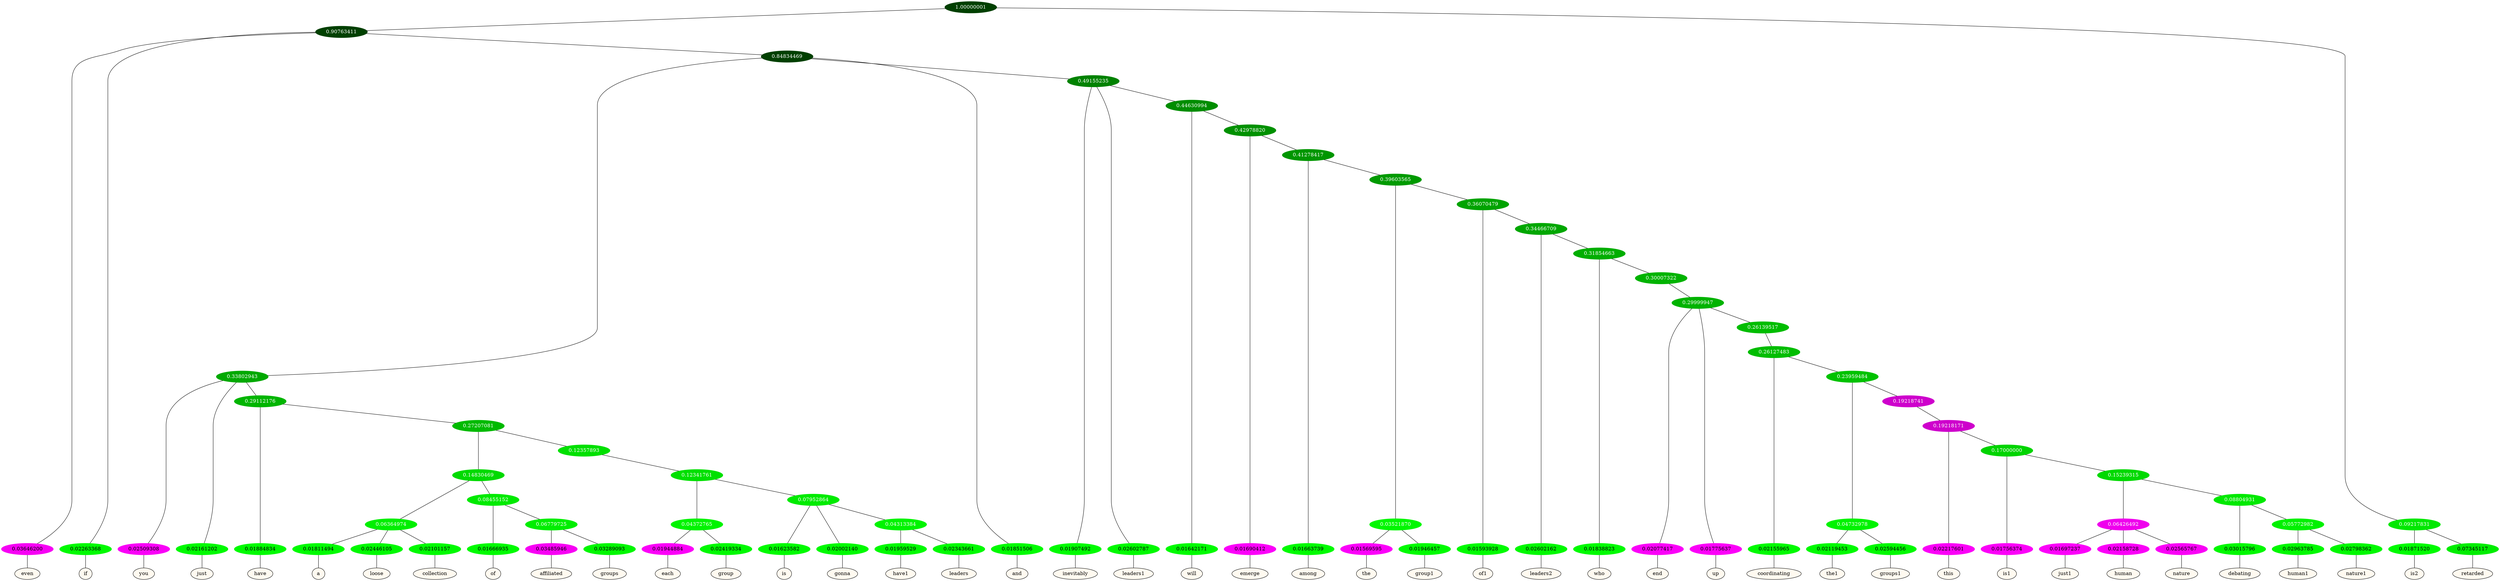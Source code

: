 graph {
	node [format=png height=0.15 nodesep=0.001 ordering=out overlap=prism overlap_scaling=0.01 ranksep=0.001 ratio=0.2 style=filled width=0.15]
	{
		rank=same
		a_w_3 [label=even color=black fillcolor=floralwhite style="filled,solid"]
		a_w_4 [label=if color=black fillcolor=floralwhite style="filled,solid"]
		a_w_11 [label=you color=black fillcolor=floralwhite style="filled,solid"]
		a_w_12 [label=just color=black fillcolor=floralwhite style="filled,solid"]
		a_w_17 [label=have color=black fillcolor=floralwhite style="filled,solid"]
		a_w_30 [label=a color=black fillcolor=floralwhite style="filled,solid"]
		a_w_31 [label=loose color=black fillcolor=floralwhite style="filled,solid"]
		a_w_32 [label=collection color=black fillcolor=floralwhite style="filled,solid"]
		a_w_33 [label=of color=black fillcolor=floralwhite style="filled,solid"]
		a_w_39 [label=affiliated color=black fillcolor=floralwhite style="filled,solid"]
		a_w_40 [label=groups color=black fillcolor=floralwhite style="filled,solid"]
		a_w_41 [label=each color=black fillcolor=floralwhite style="filled,solid"]
		a_w_42 [label=group color=black fillcolor=floralwhite style="filled,solid"]
		a_w_43 [label=is color=black fillcolor=floralwhite style="filled,solid"]
		a_w_44 [label=gonna color=black fillcolor=floralwhite style="filled,solid"]
		a_w_50 [label=have1 color=black fillcolor=floralwhite style="filled,solid"]
		a_w_51 [label=leaders color=black fillcolor=floralwhite style="filled,solid"]
		a_w_9 [label=and color=black fillcolor=floralwhite style="filled,solid"]
		a_w_14 [label=inevitably color=black fillcolor=floralwhite style="filled,solid"]
		a_w_15 [label=leaders1 color=black fillcolor=floralwhite style="filled,solid"]
		a_w_19 [label=will color=black fillcolor=floralwhite style="filled,solid"]
		a_w_23 [label=emerge color=black fillcolor=floralwhite style="filled,solid"]
		a_w_28 [label=among color=black fillcolor=floralwhite style="filled,solid"]
		a_w_46 [label=the color=black fillcolor=floralwhite style="filled,solid"]
		a_w_47 [label=group1 color=black fillcolor=floralwhite style="filled,solid"]
		a_w_48 [label=of1 color=black fillcolor=floralwhite style="filled,solid"]
		a_w_52 [label=leaders2 color=black fillcolor=floralwhite style="filled,solid"]
		a_w_54 [label=who color=black fillcolor=floralwhite style="filled,solid"]
		a_w_57 [label=end color=black fillcolor=floralwhite style="filled,solid"]
		a_w_58 [label=up color=black fillcolor=floralwhite style="filled,solid"]
		a_w_61 [label=coordinating color=black fillcolor=floralwhite style="filled,solid"]
		a_w_65 [label=the1 color=black fillcolor=floralwhite style="filled,solid"]
		a_w_66 [label=groups1 color=black fillcolor=floralwhite style="filled,solid"]
		a_w_68 [label=this color=black fillcolor=floralwhite style="filled,solid"]
		a_w_70 [label=is1 color=black fillcolor=floralwhite style="filled,solid"]
		a_w_74 [label=just1 color=black fillcolor=floralwhite style="filled,solid"]
		a_w_75 [label=human color=black fillcolor=floralwhite style="filled,solid"]
		a_w_76 [label=nature color=black fillcolor=floralwhite style="filled,solid"]
		a_w_77 [label=debating color=black fillcolor=floralwhite style="filled,solid"]
		a_w_79 [label=human1 color=black fillcolor=floralwhite style="filled,solid"]
		a_w_80 [label=nature1 color=black fillcolor=floralwhite style="filled,solid"]
		a_w_6 [label=is2 color=black fillcolor=floralwhite style="filled,solid"]
		a_w_7 [label=retarded color=black fillcolor=floralwhite style="filled,solid"]
	}
	a_n_3 -- a_w_3
	a_n_4 -- a_w_4
	a_n_11 -- a_w_11
	a_n_12 -- a_w_12
	a_n_17 -- a_w_17
	a_n_30 -- a_w_30
	a_n_31 -- a_w_31
	a_n_32 -- a_w_32
	a_n_33 -- a_w_33
	a_n_39 -- a_w_39
	a_n_40 -- a_w_40
	a_n_41 -- a_w_41
	a_n_42 -- a_w_42
	a_n_43 -- a_w_43
	a_n_44 -- a_w_44
	a_n_50 -- a_w_50
	a_n_51 -- a_w_51
	a_n_9 -- a_w_9
	a_n_14 -- a_w_14
	a_n_15 -- a_w_15
	a_n_19 -- a_w_19
	a_n_23 -- a_w_23
	a_n_28 -- a_w_28
	a_n_46 -- a_w_46
	a_n_47 -- a_w_47
	a_n_48 -- a_w_48
	a_n_52 -- a_w_52
	a_n_54 -- a_w_54
	a_n_57 -- a_w_57
	a_n_58 -- a_w_58
	a_n_61 -- a_w_61
	a_n_65 -- a_w_65
	a_n_66 -- a_w_66
	a_n_68 -- a_w_68
	a_n_70 -- a_w_70
	a_n_74 -- a_w_74
	a_n_75 -- a_w_75
	a_n_76 -- a_w_76
	a_n_77 -- a_w_77
	a_n_79 -- a_w_79
	a_n_80 -- a_w_80
	a_n_6 -- a_w_6
	a_n_7 -- a_w_7
	{
		rank=same
		a_n_3 [label=0.03646200 color="0.835 1.000 0.964" fontcolor=black]
		a_n_4 [label=0.02263368 color="0.334 1.000 0.977" fontcolor=black]
		a_n_11 [label=0.02509308 color="0.835 1.000 0.975" fontcolor=black]
		a_n_12 [label=0.02161202 color="0.334 1.000 0.978" fontcolor=black]
		a_n_17 [label=0.01884834 color="0.334 1.000 0.981" fontcolor=black]
		a_n_30 [label=0.01811494 color="0.334 1.000 0.982" fontcolor=black]
		a_n_31 [label=0.02446105 color="0.334 1.000 0.976" fontcolor=black]
		a_n_32 [label=0.02101157 color="0.334 1.000 0.979" fontcolor=black]
		a_n_33 [label=0.01666935 color="0.334 1.000 0.983" fontcolor=black]
		a_n_39 [label=0.03485946 color="0.835 1.000 0.965" fontcolor=black]
		a_n_40 [label=0.03289093 color="0.334 1.000 0.967" fontcolor=black]
		a_n_41 [label=0.01944884 color="0.835 1.000 0.981" fontcolor=black]
		a_n_42 [label=0.02419334 color="0.334 1.000 0.976" fontcolor=black]
		a_n_43 [label=0.01623582 color="0.334 1.000 0.984" fontcolor=black]
		a_n_44 [label=0.02002140 color="0.334 1.000 0.980" fontcolor=black]
		a_n_50 [label=0.01959529 color="0.334 1.000 0.980" fontcolor=black]
		a_n_51 [label=0.02343661 color="0.334 1.000 0.977" fontcolor=black]
		a_n_9 [label=0.01851506 color="0.334 1.000 0.981" fontcolor=black]
		a_n_14 [label=0.01907492 color="0.334 1.000 0.981" fontcolor=black]
		a_n_15 [label=0.02602787 color="0.334 1.000 0.974" fontcolor=black]
		a_n_19 [label=0.01642171 color="0.334 1.000 0.984" fontcolor=black]
		a_n_23 [label=0.01690412 color="0.835 1.000 0.983" fontcolor=black]
		a_n_28 [label=0.01663739 color="0.334 1.000 0.983" fontcolor=black]
		a_n_46 [label=0.01569595 color="0.835 1.000 0.984" fontcolor=black]
		a_n_47 [label=0.01946457 color="0.334 1.000 0.981" fontcolor=black]
		a_n_48 [label=0.01593928 color="0.334 1.000 0.984" fontcolor=black]
		a_n_52 [label=0.02602162 color="0.334 1.000 0.974" fontcolor=black]
		a_n_54 [label=0.01838823 color="0.334 1.000 0.982" fontcolor=black]
		a_n_57 [label=0.02077417 color="0.835 1.000 0.979" fontcolor=black]
		a_n_58 [label=0.01775637 color="0.835 1.000 0.982" fontcolor=black]
		a_n_61 [label=0.02155965 color="0.334 1.000 0.978" fontcolor=black]
		a_n_65 [label=0.02119453 color="0.334 1.000 0.979" fontcolor=black]
		a_n_66 [label=0.02594456 color="0.334 1.000 0.974" fontcolor=black]
		a_n_68 [label=0.02217601 color="0.835 1.000 0.978" fontcolor=black]
		a_n_70 [label=0.01756374 color="0.835 1.000 0.982" fontcolor=black]
		a_n_74 [label=0.01697237 color="0.835 1.000 0.983" fontcolor=black]
		a_n_75 [label=0.02158728 color="0.835 1.000 0.978" fontcolor=black]
		a_n_76 [label=0.02565767 color="0.835 1.000 0.974" fontcolor=black]
		a_n_77 [label=0.03015796 color="0.334 1.000 0.970" fontcolor=black]
		a_n_79 [label=0.02963785 color="0.334 1.000 0.970" fontcolor=black]
		a_n_80 [label=0.02798362 color="0.334 1.000 0.972" fontcolor=black]
		a_n_6 [label=0.01871520 color="0.334 1.000 0.981" fontcolor=black]
		a_n_7 [label=0.07345117 color="0.334 1.000 0.927" fontcolor=black]
	}
	a_n_0 [label=1.00000001 color="0.334 1.000 0.250" fontcolor=grey99]
	a_n_1 [label=0.90763411 color="0.334 1.000 0.250" fontcolor=grey99]
	a_n_0 -- a_n_1
	a_n_2 [label=0.09217831 color="0.334 1.000 0.908" fontcolor=grey99]
	a_n_0 -- a_n_2
	a_n_1 -- a_n_3
	a_n_1 -- a_n_4
	a_n_5 [label=0.84834469 color="0.334 1.000 0.250" fontcolor=grey99]
	a_n_1 -- a_n_5
	a_n_2 -- a_n_6
	a_n_2 -- a_n_7
	a_n_8 [label=0.33802943 color="0.334 1.000 0.662" fontcolor=grey99]
	a_n_5 -- a_n_8
	a_n_5 -- a_n_9
	a_n_10 [label=0.49155235 color="0.334 1.000 0.508" fontcolor=grey99]
	a_n_5 -- a_n_10
	a_n_8 -- a_n_11
	a_n_8 -- a_n_12
	a_n_13 [label=0.29112176 color="0.334 1.000 0.709" fontcolor=grey99]
	a_n_8 -- a_n_13
	a_n_10 -- a_n_14
	a_n_10 -- a_n_15
	a_n_16 [label=0.44630994 color="0.334 1.000 0.554" fontcolor=grey99]
	a_n_10 -- a_n_16
	a_n_13 -- a_n_17
	a_n_18 [label=0.27207081 color="0.334 1.000 0.728" fontcolor=grey99]
	a_n_13 -- a_n_18
	a_n_16 -- a_n_19
	a_n_20 [label=0.42978820 color="0.334 1.000 0.570" fontcolor=grey99]
	a_n_16 -- a_n_20
	a_n_21 [label=0.14830469 color="0.334 1.000 0.852" fontcolor=grey99]
	a_n_18 -- a_n_21
	a_n_22 [label=0.12357893 color="0.334 1.000 0.876" fontcolor=grey99]
	a_n_18 -- a_n_22
	a_n_20 -- a_n_23
	a_n_24 [label=0.41278417 color="0.334 1.000 0.587" fontcolor=grey99]
	a_n_20 -- a_n_24
	a_n_25 [label=0.06364974 color="0.334 1.000 0.936" fontcolor=grey99]
	a_n_21 -- a_n_25
	a_n_26 [label=0.08455152 color="0.334 1.000 0.915" fontcolor=grey99]
	a_n_21 -- a_n_26
	a_n_27 [label=0.12341761 color="0.334 1.000 0.877" fontcolor=grey99]
	a_n_22 -- a_n_27
	a_n_24 -- a_n_28
	a_n_29 [label=0.39603565 color="0.334 1.000 0.604" fontcolor=grey99]
	a_n_24 -- a_n_29
	a_n_25 -- a_n_30
	a_n_25 -- a_n_31
	a_n_25 -- a_n_32
	a_n_26 -- a_n_33
	a_n_34 [label=0.06779725 color="0.334 1.000 0.932" fontcolor=grey99]
	a_n_26 -- a_n_34
	a_n_35 [label=0.04372765 color="0.334 1.000 0.956" fontcolor=grey99]
	a_n_27 -- a_n_35
	a_n_36 [label=0.07952864 color="0.334 1.000 0.920" fontcolor=grey99]
	a_n_27 -- a_n_36
	a_n_37 [label=0.03521870 color="0.334 1.000 0.965" fontcolor=grey99]
	a_n_29 -- a_n_37
	a_n_38 [label=0.36070479 color="0.334 1.000 0.639" fontcolor=grey99]
	a_n_29 -- a_n_38
	a_n_34 -- a_n_39
	a_n_34 -- a_n_40
	a_n_35 -- a_n_41
	a_n_35 -- a_n_42
	a_n_36 -- a_n_43
	a_n_36 -- a_n_44
	a_n_45 [label=0.04313384 color="0.334 1.000 0.957" fontcolor=grey99]
	a_n_36 -- a_n_45
	a_n_37 -- a_n_46
	a_n_37 -- a_n_47
	a_n_38 -- a_n_48
	a_n_49 [label=0.34466709 color="0.334 1.000 0.655" fontcolor=grey99]
	a_n_38 -- a_n_49
	a_n_45 -- a_n_50
	a_n_45 -- a_n_51
	a_n_49 -- a_n_52
	a_n_53 [label=0.31854663 color="0.334 1.000 0.681" fontcolor=grey99]
	a_n_49 -- a_n_53
	a_n_53 -- a_n_54
	a_n_55 [label=0.30007322 color="0.334 1.000 0.700" fontcolor=grey99]
	a_n_53 -- a_n_55
	a_n_56 [label=0.29999947 color="0.334 1.000 0.700" fontcolor=grey99]
	a_n_55 -- a_n_56
	a_n_56 -- a_n_57
	a_n_56 -- a_n_58
	a_n_59 [label=0.26139517 color="0.334 1.000 0.739" fontcolor=grey99]
	a_n_56 -- a_n_59
	a_n_60 [label=0.26127483 color="0.334 1.000 0.739" fontcolor=grey99]
	a_n_59 -- a_n_60
	a_n_60 -- a_n_61
	a_n_62 [label=0.23959484 color="0.334 1.000 0.760" fontcolor=grey99]
	a_n_60 -- a_n_62
	a_n_63 [label=0.04732978 color="0.334 1.000 0.953" fontcolor=grey99]
	a_n_62 -- a_n_63
	a_n_64 [label=0.19218741 color="0.835 1.000 0.808" fontcolor=grey99]
	a_n_62 -- a_n_64
	a_n_63 -- a_n_65
	a_n_63 -- a_n_66
	a_n_67 [label=0.19218171 color="0.835 1.000 0.808" fontcolor=grey99]
	a_n_64 -- a_n_67
	a_n_67 -- a_n_68
	a_n_69 [label=0.17000000 color="0.334 1.000 0.830" fontcolor=grey99]
	a_n_67 -- a_n_69
	a_n_69 -- a_n_70
	a_n_71 [label=0.15239315 color="0.334 1.000 0.848" fontcolor=grey99]
	a_n_69 -- a_n_71
	a_n_72 [label=0.06426492 color="0.835 1.000 0.936" fontcolor=grey99]
	a_n_71 -- a_n_72
	a_n_73 [label=0.08804931 color="0.334 1.000 0.912" fontcolor=grey99]
	a_n_71 -- a_n_73
	a_n_72 -- a_n_74
	a_n_72 -- a_n_75
	a_n_72 -- a_n_76
	a_n_73 -- a_n_77
	a_n_78 [label=0.05772982 color="0.334 1.000 0.942" fontcolor=grey99]
	a_n_73 -- a_n_78
	a_n_78 -- a_n_79
	a_n_78 -- a_n_80
}
